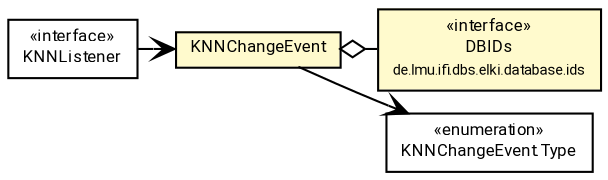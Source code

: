 #!/usr/local/bin/dot
#
# Class diagram 
# Generated by UMLGraph version R5_7_2-60-g0e99a6 (http://www.spinellis.gr/umlgraph/)
#

digraph G {
	graph [fontnames="svg"]
	edge [fontname="Roboto",fontsize=7,labelfontname="Roboto",labelfontsize=7,color="black"];
	node [fontname="Roboto",fontcolor="black",fontsize=8,shape=plaintext,margin=0,width=0,height=0];
	nodesep=0.15;
	ranksep=0.25;
	rankdir=LR;
	// de.lmu.ifi.dbs.elki.database.ids.DBIDs
	c5826067 [label=<<table title="de.lmu.ifi.dbs.elki.database.ids.DBIDs" border="0" cellborder="1" cellspacing="0" cellpadding="2" bgcolor="LemonChiffon" href="../../../database/ids/DBIDs.html" target="_parent">
		<tr><td><table border="0" cellspacing="0" cellpadding="1">
		<tr><td align="center" balign="center"> &#171;interface&#187; </td></tr>
		<tr><td align="center" balign="center"> <font face="Roboto">DBIDs</font> </td></tr>
		<tr><td align="center" balign="center"> <font face="Roboto" point-size="7.0">de.lmu.ifi.dbs.elki.database.ids</font> </td></tr>
		</table></td></tr>
		</table>>, URL="../../../database/ids/DBIDs.html"];
	// de.lmu.ifi.dbs.elki.index.preprocessed.knn.KNNListener
	c5827238 [label=<<table title="de.lmu.ifi.dbs.elki.index.preprocessed.knn.KNNListener" border="0" cellborder="1" cellspacing="0" cellpadding="2" href="KNNListener.html" target="_parent">
		<tr><td><table border="0" cellspacing="0" cellpadding="1">
		<tr><td align="center" balign="center"> &#171;interface&#187; </td></tr>
		<tr><td align="center" balign="center"> <font face="Roboto">KNNListener</font> </td></tr>
		</table></td></tr>
		</table>>, URL="KNNListener.html"];
	// de.lmu.ifi.dbs.elki.index.preprocessed.knn.KNNChangeEvent
	c5827262 [label=<<table title="de.lmu.ifi.dbs.elki.index.preprocessed.knn.KNNChangeEvent" border="0" cellborder="1" cellspacing="0" cellpadding="2" bgcolor="lemonChiffon" href="KNNChangeEvent.html" target="_parent">
		<tr><td><table border="0" cellspacing="0" cellpadding="1">
		<tr><td align="center" balign="center"> <font face="Roboto">KNNChangeEvent</font> </td></tr>
		</table></td></tr>
		</table>>, URL="KNNChangeEvent.html"];
	// de.lmu.ifi.dbs.elki.index.preprocessed.knn.KNNChangeEvent.Type
	c5827263 [label=<<table title="de.lmu.ifi.dbs.elki.index.preprocessed.knn.KNNChangeEvent.Type" border="0" cellborder="1" cellspacing="0" cellpadding="2" href="KNNChangeEvent.Type.html" target="_parent">
		<tr><td><table border="0" cellspacing="0" cellpadding="1">
		<tr><td align="center" balign="center"> &#171;enumeration&#187; </td></tr>
		<tr><td align="center" balign="center"> <font face="Roboto">KNNChangeEvent.Type</font> </td></tr>
		</table></td></tr>
		</table>>, URL="KNNChangeEvent.Type.html"];
	// de.lmu.ifi.dbs.elki.index.preprocessed.knn.KNNListener navassoc de.lmu.ifi.dbs.elki.index.preprocessed.knn.KNNChangeEvent
	c5827238 -> c5827262 [arrowhead=open,weight=1];
	// de.lmu.ifi.dbs.elki.index.preprocessed.knn.KNNChangeEvent has de.lmu.ifi.dbs.elki.database.ids.DBIDs
	c5827262 -> c5826067 [arrowhead=none,arrowtail=ediamond,dir=back,weight=4];
	// de.lmu.ifi.dbs.elki.index.preprocessed.knn.KNNChangeEvent navassoc de.lmu.ifi.dbs.elki.index.preprocessed.knn.KNNChangeEvent.Type
	c5827262 -> c5827263 [arrowhead=open,weight=1];
}

